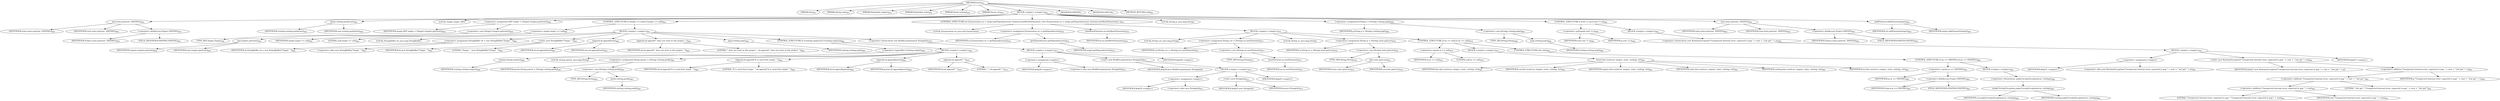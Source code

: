 digraph "tsort" {  
"2136" [label = <(METHOD,tsort)<SUB>851</SUB>> ]
"106" [label = <(PARAM,this)<SUB>851</SUB>> ]
"2137" [label = <(PARAM,String root)<SUB>851</SUB>> ]
"2138" [label = <(PARAM,Hashtable targets)<SUB>851</SUB>> ]
"2139" [label = <(PARAM,Hashtable state)<SUB>852</SUB>> ]
"2140" [label = <(PARAM,Stack visiting)<SUB>852</SUB>> ]
"2141" [label = <(PARAM,Vector ret)<SUB>853</SUB>> ]
"2142" [label = <(BLOCK,&lt;empty&gt;,&lt;empty&gt;)<SUB>854</SUB>> ]
"2143" [label = <(put,state.put(root, VISITING))<SUB>855</SUB>> ]
"2144" [label = <(IDENTIFIER,state,state.put(root, VISITING))<SUB>855</SUB>> ]
"2145" [label = <(IDENTIFIER,root,state.put(root, VISITING))<SUB>855</SUB>> ]
"2146" [label = <(&lt;operator&gt;.fieldAccess,Project.VISITING)<SUB>855</SUB>> ]
"2147" [label = <(IDENTIFIER,Project,state.put(root, VISITING))<SUB>855</SUB>> ]
"2148" [label = <(FIELD_IDENTIFIER,VISITING,VISITING)<SUB>855</SUB>> ]
"2149" [label = <(push,visiting.push(root))<SUB>856</SUB>> ]
"2150" [label = <(IDENTIFIER,visiting,visiting.push(root))<SUB>856</SUB>> ]
"2151" [label = <(IDENTIFIER,root,visiting.push(root))<SUB>856</SUB>> ]
"2152" [label = <(LOCAL,Target target: ANY)> ]
"2153" [label = <(&lt;operator&gt;.assignment,ANY target = (Target) (targets.get(root)))<SUB>858</SUB>> ]
"2154" [label = <(IDENTIFIER,target,ANY target = (Target) (targets.get(root)))<SUB>858</SUB>> ]
"2155" [label = <(&lt;operator&gt;.cast,(Target) (targets.get(root)))<SUB>858</SUB>> ]
"2156" [label = <(TYPE_REF,Target,Target)<SUB>858</SUB>> ]
"2157" [label = <(get,targets.get(root))<SUB>858</SUB>> ]
"2158" [label = <(IDENTIFIER,targets,targets.get(root))<SUB>858</SUB>> ]
"2159" [label = <(IDENTIFIER,root,targets.get(root))<SUB>858</SUB>> ]
"2160" [label = <(CONTROL_STRUCTURE,if (target == null),if (target == null))<SUB>861</SUB>> ]
"2161" [label = <(&lt;operator&gt;.equals,target == null)<SUB>861</SUB>> ]
"2162" [label = <(IDENTIFIER,target,target == null)<SUB>861</SUB>> ]
"2163" [label = <(LITERAL,null,target == null)<SUB>861</SUB>> ]
"2164" [label = <(BLOCK,&lt;empty&gt;,&lt;empty&gt;)<SUB>861</SUB>> ]
"104" [label = <(LOCAL,StringBuffer sb: java.lang.StringBuffer)> ]
"2165" [label = <(&lt;operator&gt;.assignment,StringBuffer sb = new StringBuffer(&quot;Target `&quot;))<SUB>862</SUB>> ]
"2166" [label = <(IDENTIFIER,sb,StringBuffer sb = new StringBuffer(&quot;Target `&quot;))<SUB>862</SUB>> ]
"2167" [label = <(&lt;operator&gt;.alloc,new StringBuffer(&quot;Target `&quot;))<SUB>862</SUB>> ]
"2168" [label = <(&lt;init&gt;,new StringBuffer(&quot;Target `&quot;))<SUB>862</SUB>> ]
"103" [label = <(IDENTIFIER,sb,new StringBuffer(&quot;Target `&quot;))<SUB>862</SUB>> ]
"2169" [label = <(LITERAL,&quot;Target `&quot;,new StringBuffer(&quot;Target `&quot;))<SUB>862</SUB>> ]
"2170" [label = <(append,sb.append(root))<SUB>863</SUB>> ]
"2171" [label = <(IDENTIFIER,sb,sb.append(root))<SUB>863</SUB>> ]
"2172" [label = <(IDENTIFIER,root,sb.append(root))<SUB>863</SUB>> ]
"2173" [label = <(append,sb.append(&quot;' does not exist in this project. &quot;))<SUB>864</SUB>> ]
"2174" [label = <(IDENTIFIER,sb,sb.append(&quot;' does not exist in this project. &quot;))<SUB>864</SUB>> ]
"2175" [label = <(LITERAL,&quot;' does not exist in this project. &quot;,sb.append(&quot;' does not exist in this project. &quot;))<SUB>864</SUB>> ]
"2176" [label = <(pop,visiting.pop())<SUB>865</SUB>> ]
"2177" [label = <(IDENTIFIER,visiting,visiting.pop())<SUB>865</SUB>> ]
"2178" [label = <(CONTROL_STRUCTURE,if (!visiting.empty()),if (!visiting.empty()))<SUB>866</SUB>> ]
"2179" [label = <(&lt;operator&gt;.logicalNot,!visiting.empty())<SUB>866</SUB>> ]
"2180" [label = <(empty,visiting.empty())<SUB>866</SUB>> ]
"2181" [label = <(IDENTIFIER,visiting,visiting.empty())<SUB>866</SUB>> ]
"2182" [label = <(BLOCK,&lt;empty&gt;,&lt;empty&gt;)<SUB>866</SUB>> ]
"2183" [label = <(LOCAL,String parent: java.lang.String)> ]
"2184" [label = <(&lt;operator&gt;.assignment,String parent = (String) visiting.peek())<SUB>867</SUB>> ]
"2185" [label = <(IDENTIFIER,parent,String parent = (String) visiting.peek())<SUB>867</SUB>> ]
"2186" [label = <(&lt;operator&gt;.cast,(String) visiting.peek())<SUB>867</SUB>> ]
"2187" [label = <(TYPE_REF,String,String)<SUB>867</SUB>> ]
"2188" [label = <(peek,visiting.peek())<SUB>867</SUB>> ]
"2189" [label = <(IDENTIFIER,visiting,visiting.peek())<SUB>867</SUB>> ]
"2190" [label = <(append,sb.append(&quot;It is used from target `&quot;))<SUB>868</SUB>> ]
"2191" [label = <(IDENTIFIER,sb,sb.append(&quot;It is used from target `&quot;))<SUB>868</SUB>> ]
"2192" [label = <(LITERAL,&quot;It is used from target `&quot;,sb.append(&quot;It is used from target `&quot;))<SUB>868</SUB>> ]
"2193" [label = <(append,sb.append(parent))<SUB>869</SUB>> ]
"2194" [label = <(IDENTIFIER,sb,sb.append(parent))<SUB>869</SUB>> ]
"2195" [label = <(IDENTIFIER,parent,sb.append(parent))<SUB>869</SUB>> ]
"2196" [label = <(append,sb.append(&quot;'.&quot;))<SUB>870</SUB>> ]
"2197" [label = <(IDENTIFIER,sb,sb.append(&quot;'.&quot;))<SUB>870</SUB>> ]
"2198" [label = <(LITERAL,&quot;'.&quot;,sb.append(&quot;'.&quot;))<SUB>870</SUB>> ]
"2199" [label = <(&lt;operator&gt;.throw,throw new BuildException(new String(sb));)<SUB>873</SUB>> ]
"2200" [label = <(BLOCK,&lt;empty&gt;,&lt;empty&gt;)<SUB>873</SUB>> ]
"2201" [label = <(&lt;operator&gt;.assignment,&lt;empty&gt;)> ]
"2202" [label = <(IDENTIFIER,$obj36,&lt;empty&gt;)> ]
"2203" [label = <(&lt;operator&gt;.alloc,new BuildException(new String(sb)))<SUB>873</SUB>> ]
"2204" [label = <(&lt;init&gt;,new BuildException(new String(sb)))<SUB>873</SUB>> ]
"2205" [label = <(IDENTIFIER,$obj36,new BuildException(new String(sb)))> ]
"2206" [label = <(BLOCK,&lt;empty&gt;,&lt;empty&gt;)<SUB>873</SUB>> ]
"2207" [label = <(&lt;operator&gt;.assignment,&lt;empty&gt;)> ]
"2208" [label = <(IDENTIFIER,$obj35,&lt;empty&gt;)> ]
"2209" [label = <(&lt;operator&gt;.alloc,new String(sb))<SUB>873</SUB>> ]
"2210" [label = <(&lt;init&gt;,new String(sb))<SUB>873</SUB>> ]
"2211" [label = <(IDENTIFIER,$obj35,new String(sb))> ]
"2212" [label = <(IDENTIFIER,sb,new String(sb))<SUB>873</SUB>> ]
"2213" [label = <(IDENTIFIER,$obj35,&lt;empty&gt;)> ]
"2214" [label = <(IDENTIFIER,$obj36,&lt;empty&gt;)> ]
"2215" [label = <(CONTROL_STRUCTURE,for (Enumeration en = target.getDependencies(); Some(en.hasMoreElements()); ),for (Enumeration en = target.getDependencies(); Some(en.hasMoreElements()); ))<SUB>876</SUB>> ]
"2216" [label = <(LOCAL,Enumeration en: java.util.Enumeration)> ]
"2217" [label = <(&lt;operator&gt;.assignment,Enumeration en = getDependencies())<SUB>876</SUB>> ]
"2218" [label = <(IDENTIFIER,en,Enumeration en = getDependencies())<SUB>876</SUB>> ]
"2219" [label = <(getDependencies,getDependencies())<SUB>876</SUB>> ]
"2220" [label = <(IDENTIFIER,target,getDependencies())<SUB>876</SUB>> ]
"2221" [label = <(hasMoreElements,en.hasMoreElements())<SUB>876</SUB>> ]
"2222" [label = <(IDENTIFIER,en,en.hasMoreElements())<SUB>876</SUB>> ]
"2223" [label = <(BLOCK,&lt;empty&gt;,&lt;empty&gt;)<SUB>876</SUB>> ]
"2224" [label = <(LOCAL,String cur: java.lang.String)> ]
"2225" [label = <(&lt;operator&gt;.assignment,String cur = (String) en.nextElement())<SUB>877</SUB>> ]
"2226" [label = <(IDENTIFIER,cur,String cur = (String) en.nextElement())<SUB>877</SUB>> ]
"2227" [label = <(&lt;operator&gt;.cast,(String) en.nextElement())<SUB>877</SUB>> ]
"2228" [label = <(TYPE_REF,String,String)<SUB>877</SUB>> ]
"2229" [label = <(nextElement,en.nextElement())<SUB>877</SUB>> ]
"2230" [label = <(IDENTIFIER,en,en.nextElement())<SUB>877</SUB>> ]
"2231" [label = <(LOCAL,String m: java.lang.String)> ]
"2232" [label = <(&lt;operator&gt;.assignment,String m = (String) state.get(cur))<SUB>878</SUB>> ]
"2233" [label = <(IDENTIFIER,m,String m = (String) state.get(cur))<SUB>878</SUB>> ]
"2234" [label = <(&lt;operator&gt;.cast,(String) state.get(cur))<SUB>878</SUB>> ]
"2235" [label = <(TYPE_REF,String,String)<SUB>878</SUB>> ]
"2236" [label = <(get,state.get(cur))<SUB>878</SUB>> ]
"2237" [label = <(IDENTIFIER,state,state.get(cur))<SUB>878</SUB>> ]
"2238" [label = <(IDENTIFIER,cur,state.get(cur))<SUB>878</SUB>> ]
"2239" [label = <(CONTROL_STRUCTURE,if (m == null),if (m == null))<SUB>879</SUB>> ]
"2240" [label = <(&lt;operator&gt;.equals,m == null)<SUB>879</SUB>> ]
"2241" [label = <(IDENTIFIER,m,m == null)<SUB>879</SUB>> ]
"2242" [label = <(LITERAL,null,m == null)<SUB>879</SUB>> ]
"2243" [label = <(BLOCK,&lt;empty&gt;,&lt;empty&gt;)<SUB>879</SUB>> ]
"2244" [label = <(tsort,this.tsort(cur, targets, state, visiting, ret))<SUB>881</SUB>> ]
"105" [label = <(IDENTIFIER,this,this.tsort(cur, targets, state, visiting, ret))<SUB>881</SUB>> ]
"2245" [label = <(IDENTIFIER,cur,this.tsort(cur, targets, state, visiting, ret))<SUB>881</SUB>> ]
"2246" [label = <(IDENTIFIER,targets,this.tsort(cur, targets, state, visiting, ret))<SUB>881</SUB>> ]
"2247" [label = <(IDENTIFIER,state,this.tsort(cur, targets, state, visiting, ret))<SUB>881</SUB>> ]
"2248" [label = <(IDENTIFIER,visiting,this.tsort(cur, targets, state, visiting, ret))<SUB>881</SUB>> ]
"2249" [label = <(IDENTIFIER,ret,this.tsort(cur, targets, state, visiting, ret))<SUB>881</SUB>> ]
"2250" [label = <(CONTROL_STRUCTURE,else,else)<SUB>883</SUB>> ]
"2251" [label = <(CONTROL_STRUCTURE,if (m == VISITING),if (m == VISITING))<SUB>883</SUB>> ]
"2252" [label = <(&lt;operator&gt;.equals,m == VISITING)<SUB>883</SUB>> ]
"2253" [label = <(IDENTIFIER,m,m == VISITING)<SUB>883</SUB>> ]
"2254" [label = <(&lt;operator&gt;.fieldAccess,Project.VISITING)<SUB>883</SUB>> ]
"2255" [label = <(IDENTIFIER,Project,m == VISITING)<SUB>883</SUB>> ]
"2256" [label = <(FIELD_IDENTIFIER,VISITING,VISITING)<SUB>883</SUB>> ]
"2257" [label = <(BLOCK,&lt;empty&gt;,&lt;empty&gt;)<SUB>883</SUB>> ]
"2258" [label = <(&lt;operator&gt;.throw,throw makeCircularException(cur, visiting);)<SUB>885</SUB>> ]
"2259" [label = <(makeCircularException,makeCircularException(cur, visiting))<SUB>885</SUB>> ]
"2260" [label = <(IDENTIFIER,cur,makeCircularException(cur, visiting))<SUB>885</SUB>> ]
"2261" [label = <(IDENTIFIER,visiting,makeCircularException(cur, visiting))<SUB>885</SUB>> ]
"2262" [label = <(LOCAL,String p: java.lang.String)> ]
"2263" [label = <(&lt;operator&gt;.assignment,String p = (String) visiting.pop())<SUB>889</SUB>> ]
"2264" [label = <(IDENTIFIER,p,String p = (String) visiting.pop())<SUB>889</SUB>> ]
"2265" [label = <(&lt;operator&gt;.cast,(String) visiting.pop())<SUB>889</SUB>> ]
"2266" [label = <(TYPE_REF,String,String)<SUB>889</SUB>> ]
"2267" [label = <(pop,visiting.pop())<SUB>889</SUB>> ]
"2268" [label = <(IDENTIFIER,visiting,visiting.pop())<SUB>889</SUB>> ]
"2269" [label = <(CONTROL_STRUCTURE,if (root != p),if (root != p))<SUB>890</SUB>> ]
"2270" [label = <(&lt;operator&gt;.notEquals,root != p)<SUB>890</SUB>> ]
"2271" [label = <(IDENTIFIER,root,root != p)<SUB>890</SUB>> ]
"2272" [label = <(IDENTIFIER,p,root != p)<SUB>890</SUB>> ]
"2273" [label = <(BLOCK,&lt;empty&gt;,&lt;empty&gt;)<SUB>890</SUB>> ]
"2274" [label = <(&lt;operator&gt;.throw,throw new RuntimeException(&quot;Unexpected internal error: expected to pop &quot; + root + &quot; but got &quot; + p);)<SUB>891</SUB>> ]
"2275" [label = <(BLOCK,&lt;empty&gt;,&lt;empty&gt;)<SUB>891</SUB>> ]
"2276" [label = <(&lt;operator&gt;.assignment,&lt;empty&gt;)> ]
"2277" [label = <(IDENTIFIER,$obj37,&lt;empty&gt;)> ]
"2278" [label = <(&lt;operator&gt;.alloc,new RuntimeException(&quot;Unexpected internal error: expected to pop &quot; + root + &quot; but got &quot; + p))<SUB>891</SUB>> ]
"2279" [label = <(&lt;init&gt;,new RuntimeException(&quot;Unexpected internal error: expected to pop &quot; + root + &quot; but got &quot; + p))<SUB>891</SUB>> ]
"2280" [label = <(IDENTIFIER,$obj37,new RuntimeException(&quot;Unexpected internal error: expected to pop &quot; + root + &quot; but got &quot; + p))> ]
"2281" [label = <(&lt;operator&gt;.addition,&quot;Unexpected internal error: expected to pop &quot; + root + &quot; but got &quot; + p)<SUB>891</SUB>> ]
"2282" [label = <(&lt;operator&gt;.addition,&quot;Unexpected internal error: expected to pop &quot; + root + &quot; but got &quot;)<SUB>891</SUB>> ]
"2283" [label = <(&lt;operator&gt;.addition,&quot;Unexpected internal error: expected to pop &quot; + root)<SUB>891</SUB>> ]
"2284" [label = <(LITERAL,&quot;Unexpected internal error: expected to pop &quot;,&quot;Unexpected internal error: expected to pop &quot; + root)<SUB>891</SUB>> ]
"2285" [label = <(IDENTIFIER,root,&quot;Unexpected internal error: expected to pop &quot; + root)<SUB>891</SUB>> ]
"2286" [label = <(LITERAL,&quot; but got &quot;,&quot;Unexpected internal error: expected to pop &quot; + root + &quot; but got &quot;)<SUB>891</SUB>> ]
"2287" [label = <(IDENTIFIER,p,&quot;Unexpected internal error: expected to pop &quot; + root + &quot; but got &quot; + p)<SUB>891</SUB>> ]
"2288" [label = <(IDENTIFIER,$obj37,&lt;empty&gt;)> ]
"2289" [label = <(put,state.put(root, VISITED))<SUB>893</SUB>> ]
"2290" [label = <(IDENTIFIER,state,state.put(root, VISITED))<SUB>893</SUB>> ]
"2291" [label = <(IDENTIFIER,root,state.put(root, VISITED))<SUB>893</SUB>> ]
"2292" [label = <(&lt;operator&gt;.fieldAccess,Project.VISITED)<SUB>893</SUB>> ]
"2293" [label = <(IDENTIFIER,Project,state.put(root, VISITED))<SUB>893</SUB>> ]
"2294" [label = <(FIELD_IDENTIFIER,VISITED,VISITED)<SUB>893</SUB>> ]
"2295" [label = <(addElement,addElement(target))<SUB>894</SUB>> ]
"2296" [label = <(IDENTIFIER,ret,addElement(target))<SUB>894</SUB>> ]
"2297" [label = <(IDENTIFIER,target,addElement(target))<SUB>894</SUB>> ]
"2298" [label = <(MODIFIER,PRIVATE)> ]
"2299" [label = <(MODIFIER,VIRTUAL)> ]
"2300" [label = <(METHOD_RETURN,void)<SUB>851</SUB>> ]
  "2136" -> "106" 
  "2136" -> "2137" 
  "2136" -> "2138" 
  "2136" -> "2139" 
  "2136" -> "2140" 
  "2136" -> "2141" 
  "2136" -> "2142" 
  "2136" -> "2298" 
  "2136" -> "2299" 
  "2136" -> "2300" 
  "2142" -> "2143" 
  "2142" -> "2149" 
  "2142" -> "2152" 
  "2142" -> "2153" 
  "2142" -> "2160" 
  "2142" -> "2215" 
  "2142" -> "2262" 
  "2142" -> "2263" 
  "2142" -> "2269" 
  "2142" -> "2289" 
  "2142" -> "2295" 
  "2143" -> "2144" 
  "2143" -> "2145" 
  "2143" -> "2146" 
  "2146" -> "2147" 
  "2146" -> "2148" 
  "2149" -> "2150" 
  "2149" -> "2151" 
  "2153" -> "2154" 
  "2153" -> "2155" 
  "2155" -> "2156" 
  "2155" -> "2157" 
  "2157" -> "2158" 
  "2157" -> "2159" 
  "2160" -> "2161" 
  "2160" -> "2164" 
  "2161" -> "2162" 
  "2161" -> "2163" 
  "2164" -> "104" 
  "2164" -> "2165" 
  "2164" -> "2168" 
  "2164" -> "2170" 
  "2164" -> "2173" 
  "2164" -> "2176" 
  "2164" -> "2178" 
  "2164" -> "2199" 
  "2165" -> "2166" 
  "2165" -> "2167" 
  "2168" -> "103" 
  "2168" -> "2169" 
  "2170" -> "2171" 
  "2170" -> "2172" 
  "2173" -> "2174" 
  "2173" -> "2175" 
  "2176" -> "2177" 
  "2178" -> "2179" 
  "2178" -> "2182" 
  "2179" -> "2180" 
  "2180" -> "2181" 
  "2182" -> "2183" 
  "2182" -> "2184" 
  "2182" -> "2190" 
  "2182" -> "2193" 
  "2182" -> "2196" 
  "2184" -> "2185" 
  "2184" -> "2186" 
  "2186" -> "2187" 
  "2186" -> "2188" 
  "2188" -> "2189" 
  "2190" -> "2191" 
  "2190" -> "2192" 
  "2193" -> "2194" 
  "2193" -> "2195" 
  "2196" -> "2197" 
  "2196" -> "2198" 
  "2199" -> "2200" 
  "2200" -> "2201" 
  "2200" -> "2204" 
  "2200" -> "2214" 
  "2201" -> "2202" 
  "2201" -> "2203" 
  "2204" -> "2205" 
  "2204" -> "2206" 
  "2206" -> "2207" 
  "2206" -> "2210" 
  "2206" -> "2213" 
  "2207" -> "2208" 
  "2207" -> "2209" 
  "2210" -> "2211" 
  "2210" -> "2212" 
  "2215" -> "2216" 
  "2215" -> "2217" 
  "2215" -> "2221" 
  "2215" -> "2223" 
  "2217" -> "2218" 
  "2217" -> "2219" 
  "2219" -> "2220" 
  "2221" -> "2222" 
  "2223" -> "2224" 
  "2223" -> "2225" 
  "2223" -> "2231" 
  "2223" -> "2232" 
  "2223" -> "2239" 
  "2225" -> "2226" 
  "2225" -> "2227" 
  "2227" -> "2228" 
  "2227" -> "2229" 
  "2229" -> "2230" 
  "2232" -> "2233" 
  "2232" -> "2234" 
  "2234" -> "2235" 
  "2234" -> "2236" 
  "2236" -> "2237" 
  "2236" -> "2238" 
  "2239" -> "2240" 
  "2239" -> "2243" 
  "2239" -> "2250" 
  "2240" -> "2241" 
  "2240" -> "2242" 
  "2243" -> "2244" 
  "2244" -> "105" 
  "2244" -> "2245" 
  "2244" -> "2246" 
  "2244" -> "2247" 
  "2244" -> "2248" 
  "2244" -> "2249" 
  "2250" -> "2251" 
  "2251" -> "2252" 
  "2251" -> "2257" 
  "2252" -> "2253" 
  "2252" -> "2254" 
  "2254" -> "2255" 
  "2254" -> "2256" 
  "2257" -> "2258" 
  "2258" -> "2259" 
  "2259" -> "2260" 
  "2259" -> "2261" 
  "2263" -> "2264" 
  "2263" -> "2265" 
  "2265" -> "2266" 
  "2265" -> "2267" 
  "2267" -> "2268" 
  "2269" -> "2270" 
  "2269" -> "2273" 
  "2270" -> "2271" 
  "2270" -> "2272" 
  "2273" -> "2274" 
  "2274" -> "2275" 
  "2275" -> "2276" 
  "2275" -> "2279" 
  "2275" -> "2288" 
  "2276" -> "2277" 
  "2276" -> "2278" 
  "2279" -> "2280" 
  "2279" -> "2281" 
  "2281" -> "2282" 
  "2281" -> "2287" 
  "2282" -> "2283" 
  "2282" -> "2286" 
  "2283" -> "2284" 
  "2283" -> "2285" 
  "2289" -> "2290" 
  "2289" -> "2291" 
  "2289" -> "2292" 
  "2292" -> "2293" 
  "2292" -> "2294" 
  "2295" -> "2296" 
  "2295" -> "2297" 
}

